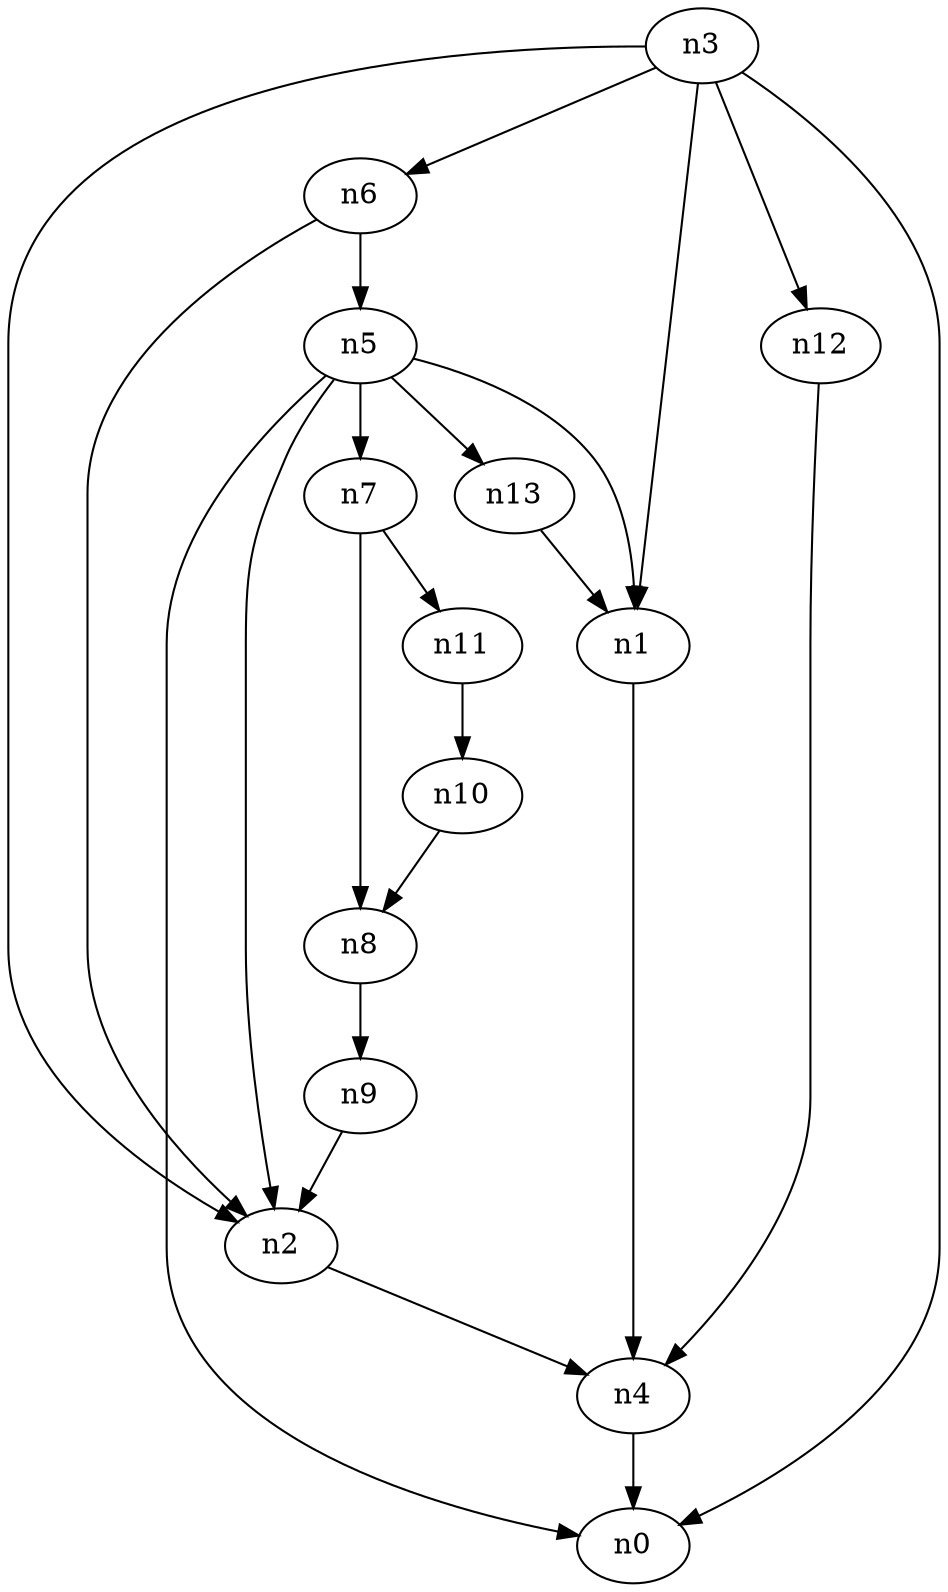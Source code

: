 digraph G {
	n1 -> n4	 [_graphml_id=e4];
	n2 -> n4	 [_graphml_id=e7];
	n3 -> n0	 [_graphml_id=e0];
	n3 -> n1	 [_graphml_id=e3];
	n3 -> n2	 [_graphml_id=e6];
	n3 -> n6	 [_graphml_id=e9];
	n3 -> n12	 [_graphml_id=e19];
	n4 -> n0	 [_graphml_id=e1];
	n5 -> n0	 [_graphml_id=e2];
	n5 -> n1	 [_graphml_id=e5];
	n5 -> n2	 [_graphml_id=e8];
	n5 -> n7	 [_graphml_id=e12];
	n5 -> n13	 [_graphml_id=e22];
	n6 -> n2	 [_graphml_id=e10];
	n6 -> n5	 [_graphml_id=e11];
	n7 -> n8	 [_graphml_id=e13];
	n7 -> n11	 [_graphml_id=e18];
	n8 -> n9	 [_graphml_id=e14];
	n9 -> n2	 [_graphml_id=e15];
	n10 -> n8	 [_graphml_id=e16];
	n11 -> n10	 [_graphml_id=e17];
	n12 -> n4	 [_graphml_id=e20];
	n13 -> n1	 [_graphml_id=e21];
}
